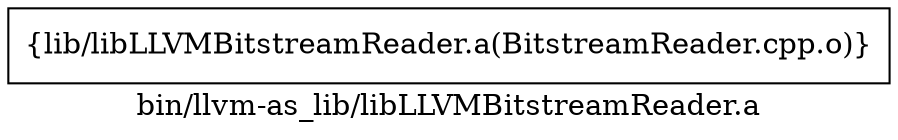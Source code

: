 digraph "bin/llvm-as_lib/libLLVMBitstreamReader.a" {
	label="bin/llvm-as_lib/libLLVMBitstreamReader.a";
	rankdir=LR;

	Node0x55bf19d60758 [shape=record,shape=box,group=0,label="{lib/libLLVMBitstreamReader.a(BitstreamReader.cpp.o)}"];
}
